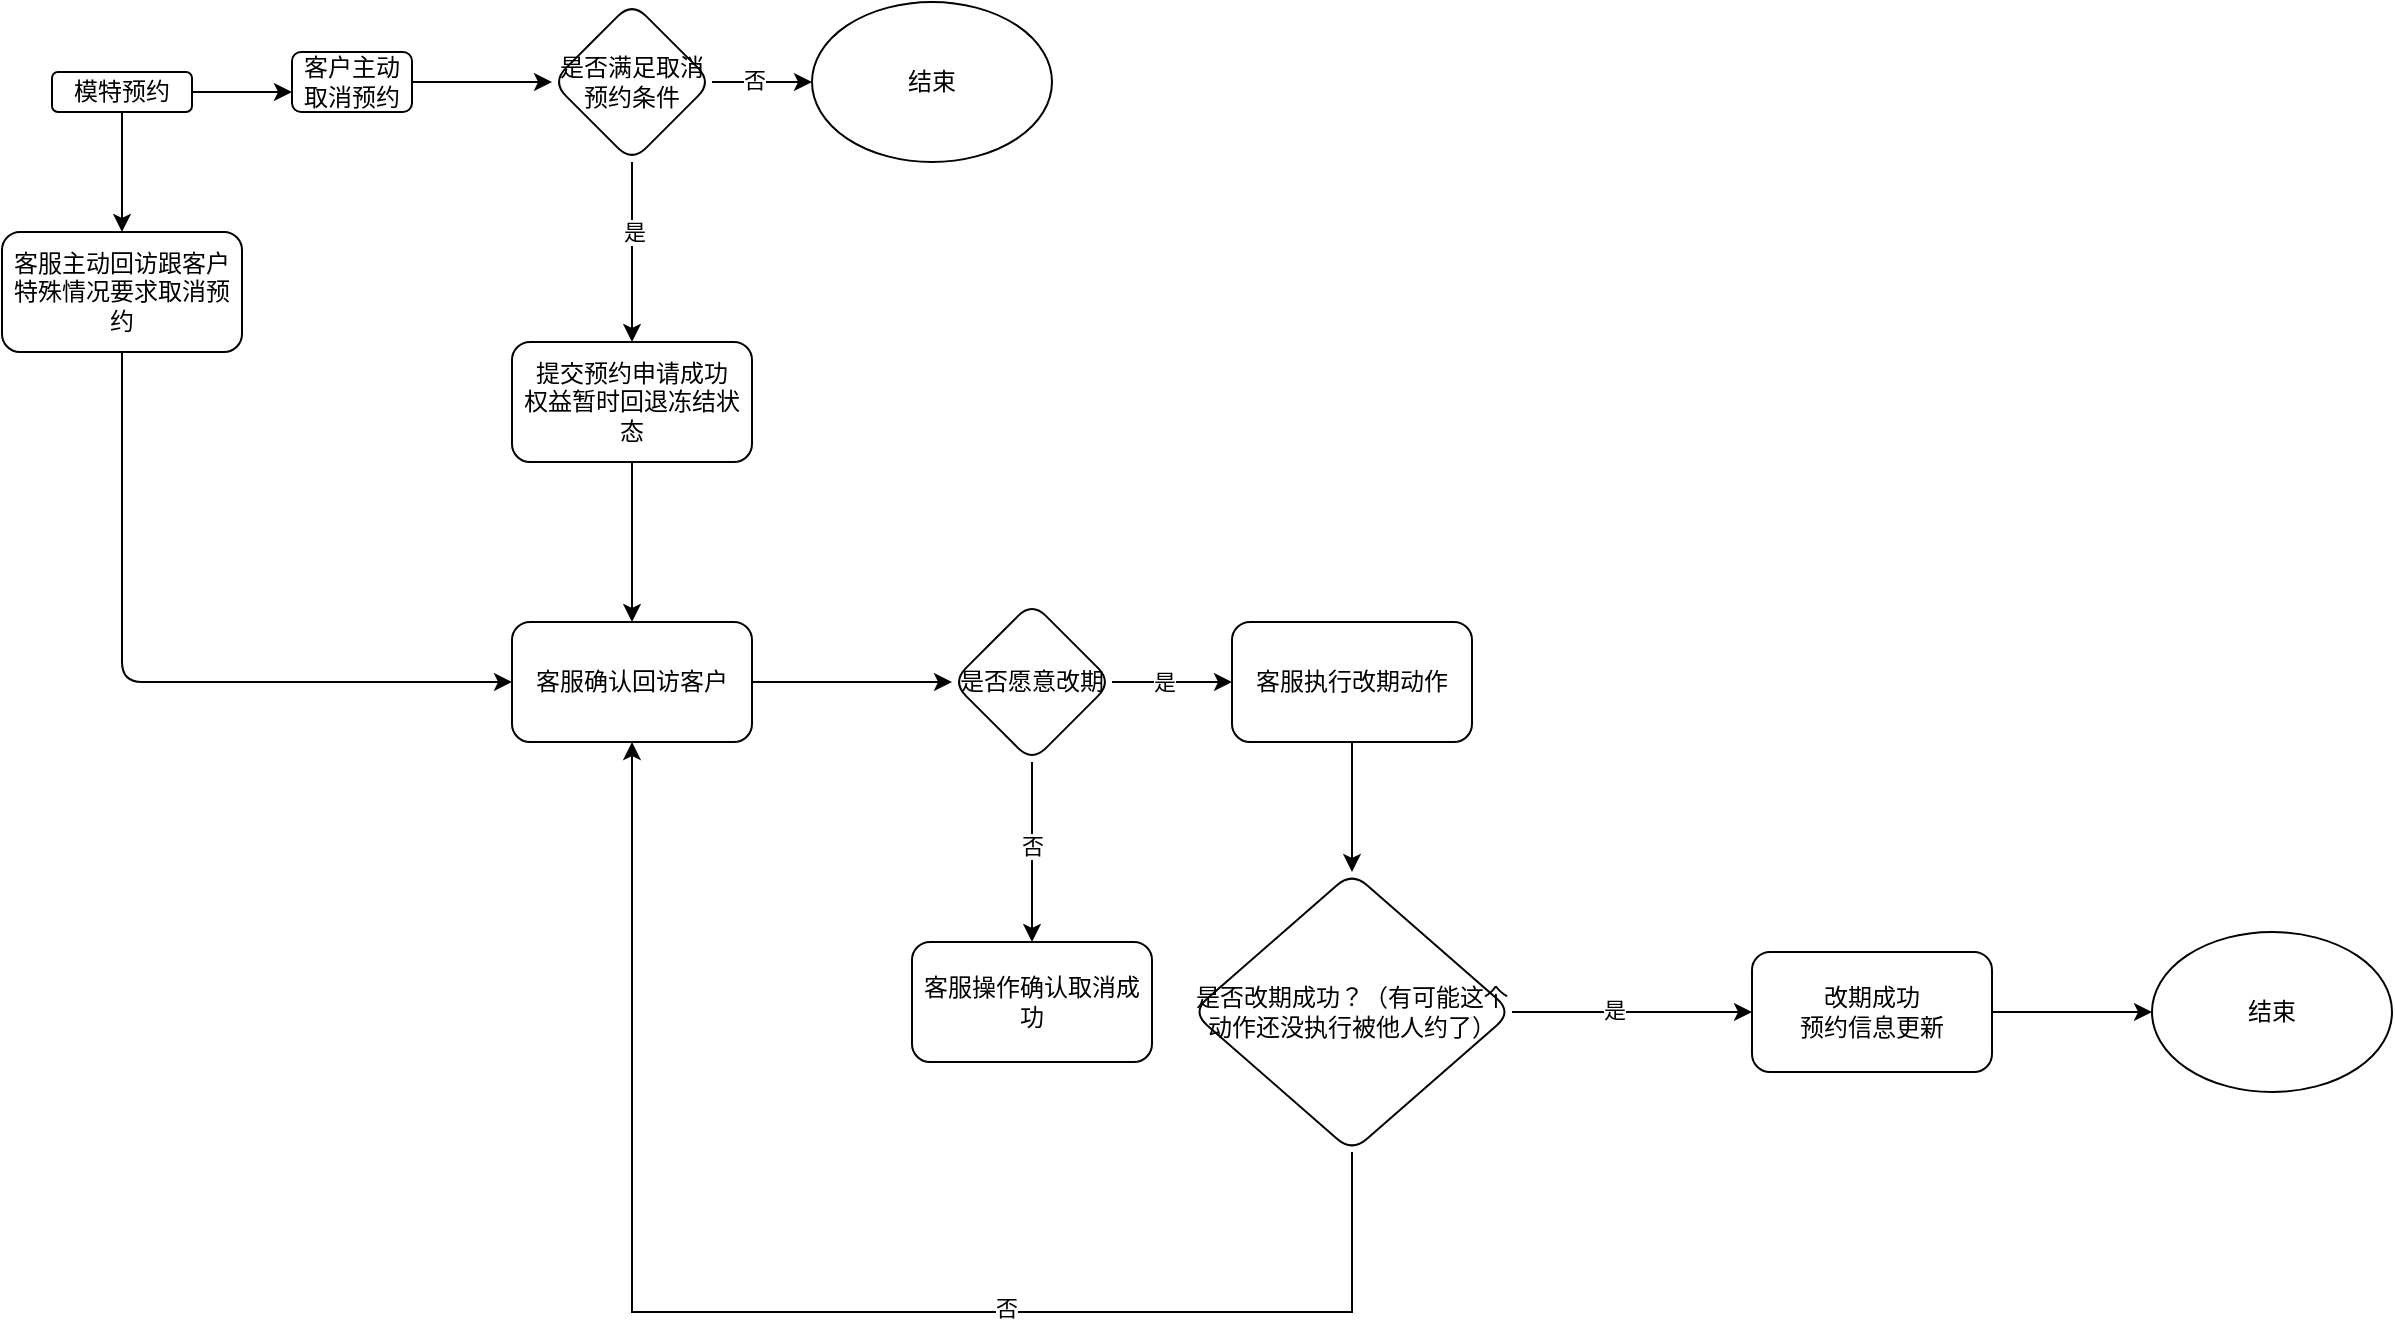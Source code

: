 <mxfile version="13.6.6" type="github"><diagram id="JFG310dgM5JgxOvnkHz8" name="Page-1"><mxGraphModel dx="1159" dy="623" grid="1" gridSize="10" guides="1" tooltips="1" connect="1" arrows="1" fold="1" page="1" pageScale="1" pageWidth="827" pageHeight="1169" math="0" shadow="0"><root><mxCell id="0"/><mxCell id="1" parent="0"/><mxCell id="mZ5S8oPx8YVmJdACo5Ed-34" value="" style="edgeStyle=orthogonalEdgeStyle;rounded=0;orthogonalLoop=1;jettySize=auto;html=1;" edge="1" parent="1" source="mZ5S8oPx8YVmJdACo5Ed-1" target="mZ5S8oPx8YVmJdACo5Ed-33"><mxGeometry relative="1" as="geometry"/></mxCell><mxCell id="mZ5S8oPx8YVmJdACo5Ed-1" value="模特预约" style="rounded=1;whiteSpace=wrap;html=1;" vertex="1" parent="1"><mxGeometry x="340" y="230" width="70" height="20" as="geometry"/></mxCell><mxCell id="mZ5S8oPx8YVmJdACo5Ed-2" value="" style="endArrow=classic;html=1;exitX=1;exitY=0.5;exitDx=0;exitDy=0;" edge="1" parent="1" source="mZ5S8oPx8YVmJdACo5Ed-1" target="mZ5S8oPx8YVmJdACo5Ed-3"><mxGeometry width="50" height="50" relative="1" as="geometry"><mxPoint x="420" y="240" as="sourcePoint"/><mxPoint x="470" y="240" as="targetPoint"/><Array as="points"><mxPoint x="460" y="240"/></Array></mxGeometry></mxCell><mxCell id="mZ5S8oPx8YVmJdACo5Ed-10" value="" style="edgeStyle=orthogonalEdgeStyle;rounded=0;orthogonalLoop=1;jettySize=auto;html=1;" edge="1" parent="1" source="mZ5S8oPx8YVmJdACo5Ed-3" target="mZ5S8oPx8YVmJdACo5Ed-9"><mxGeometry relative="1" as="geometry"/></mxCell><mxCell id="mZ5S8oPx8YVmJdACo5Ed-3" value="客户主动取消预约" style="rounded=1;whiteSpace=wrap;html=1;" vertex="1" parent="1"><mxGeometry x="460" y="220" width="60" height="30" as="geometry"/></mxCell><mxCell id="mZ5S8oPx8YVmJdACo5Ed-12" value="" style="edgeStyle=orthogonalEdgeStyle;rounded=0;orthogonalLoop=1;jettySize=auto;html=1;" edge="1" parent="1" source="mZ5S8oPx8YVmJdACo5Ed-9" target="mZ5S8oPx8YVmJdACo5Ed-17"><mxGeometry relative="1" as="geometry"><mxPoint x="730" y="235" as="targetPoint"/></mxGeometry></mxCell><mxCell id="mZ5S8oPx8YVmJdACo5Ed-13" value="否" style="edgeLabel;html=1;align=center;verticalAlign=middle;resizable=0;points=[];" vertex="1" connectable="0" parent="mZ5S8oPx8YVmJdACo5Ed-12"><mxGeometry x="-0.156" y="1" relative="1" as="geometry"><mxPoint as="offset"/></mxGeometry></mxCell><mxCell id="mZ5S8oPx8YVmJdACo5Ed-15" value="" style="edgeStyle=orthogonalEdgeStyle;rounded=0;orthogonalLoop=1;jettySize=auto;html=1;" edge="1" parent="1" source="mZ5S8oPx8YVmJdACo5Ed-9" target="mZ5S8oPx8YVmJdACo5Ed-14"><mxGeometry relative="1" as="geometry"/></mxCell><mxCell id="mZ5S8oPx8YVmJdACo5Ed-18" value="是" style="edgeLabel;html=1;align=center;verticalAlign=middle;resizable=0;points=[];" vertex="1" connectable="0" parent="mZ5S8oPx8YVmJdACo5Ed-15"><mxGeometry x="-0.23" y="1" relative="1" as="geometry"><mxPoint as="offset"/></mxGeometry></mxCell><mxCell id="mZ5S8oPx8YVmJdACo5Ed-9" value="是否满足取消预约条件" style="rhombus;whiteSpace=wrap;html=1;rounded=1;" vertex="1" parent="1"><mxGeometry x="590" y="195" width="80" height="80" as="geometry"/></mxCell><mxCell id="mZ5S8oPx8YVmJdACo5Ed-22" value="" style="edgeStyle=orthogonalEdgeStyle;rounded=0;orthogonalLoop=1;jettySize=auto;html=1;" edge="1" parent="1" source="mZ5S8oPx8YVmJdACo5Ed-14" target="mZ5S8oPx8YVmJdACo5Ed-21"><mxGeometry relative="1" as="geometry"/></mxCell><mxCell id="mZ5S8oPx8YVmJdACo5Ed-14" value="提交预约申请成功&lt;br&gt;权益暂时回退冻结状态" style="whiteSpace=wrap;html=1;rounded=1;" vertex="1" parent="1"><mxGeometry x="570" y="365" width="120" height="60" as="geometry"/></mxCell><mxCell id="mZ5S8oPx8YVmJdACo5Ed-17" value="结束" style="ellipse;whiteSpace=wrap;html=1;" vertex="1" parent="1"><mxGeometry x="720" y="195" width="120" height="80" as="geometry"/></mxCell><mxCell id="mZ5S8oPx8YVmJdACo5Ed-26" value="" style="edgeStyle=orthogonalEdgeStyle;rounded=0;orthogonalLoop=1;jettySize=auto;html=1;" edge="1" parent="1" source="mZ5S8oPx8YVmJdACo5Ed-21" target="mZ5S8oPx8YVmJdACo5Ed-25"><mxGeometry relative="1" as="geometry"/></mxCell><mxCell id="mZ5S8oPx8YVmJdACo5Ed-21" value="客服确认回访客户" style="whiteSpace=wrap;html=1;rounded=1;" vertex="1" parent="1"><mxGeometry x="570" y="505" width="120" height="60" as="geometry"/></mxCell><mxCell id="mZ5S8oPx8YVmJdACo5Ed-28" value="" style="edgeStyle=orthogonalEdgeStyle;rounded=0;orthogonalLoop=1;jettySize=auto;html=1;" edge="1" parent="1" source="mZ5S8oPx8YVmJdACo5Ed-25" target="mZ5S8oPx8YVmJdACo5Ed-27"><mxGeometry relative="1" as="geometry"/></mxCell><mxCell id="mZ5S8oPx8YVmJdACo5Ed-29" value="否" style="edgeLabel;html=1;align=center;verticalAlign=middle;resizable=0;points=[];" vertex="1" connectable="0" parent="mZ5S8oPx8YVmJdACo5Ed-28"><mxGeometry x="-0.074" relative="1" as="geometry"><mxPoint as="offset"/></mxGeometry></mxCell><mxCell id="mZ5S8oPx8YVmJdACo5Ed-31" value="" style="edgeStyle=orthogonalEdgeStyle;rounded=0;orthogonalLoop=1;jettySize=auto;html=1;" edge="1" parent="1" source="mZ5S8oPx8YVmJdACo5Ed-25" target="mZ5S8oPx8YVmJdACo5Ed-30"><mxGeometry relative="1" as="geometry"/></mxCell><mxCell id="mZ5S8oPx8YVmJdACo5Ed-32" value="是" style="edgeLabel;html=1;align=center;verticalAlign=middle;resizable=0;points=[];" vertex="1" connectable="0" parent="mZ5S8oPx8YVmJdACo5Ed-31"><mxGeometry x="-0.133" relative="1" as="geometry"><mxPoint as="offset"/></mxGeometry></mxCell><mxCell id="mZ5S8oPx8YVmJdACo5Ed-25" value="是否愿意改期" style="rhombus;whiteSpace=wrap;html=1;rounded=1;" vertex="1" parent="1"><mxGeometry x="790" y="495" width="80" height="80" as="geometry"/></mxCell><mxCell id="mZ5S8oPx8YVmJdACo5Ed-27" value="客服操作确认取消成功" style="whiteSpace=wrap;html=1;rounded=1;" vertex="1" parent="1"><mxGeometry x="770" y="665" width="120" height="60" as="geometry"/></mxCell><mxCell id="mZ5S8oPx8YVmJdACo5Ed-36" value="" style="edgeStyle=orthogonalEdgeStyle;rounded=0;orthogonalLoop=1;jettySize=auto;html=1;" edge="1" parent="1" source="mZ5S8oPx8YVmJdACo5Ed-30" target="mZ5S8oPx8YVmJdACo5Ed-35"><mxGeometry relative="1" as="geometry"/></mxCell><mxCell id="mZ5S8oPx8YVmJdACo5Ed-30" value="客服执行改期动作" style="whiteSpace=wrap;html=1;rounded=1;" vertex="1" parent="1"><mxGeometry x="930" y="505" width="120" height="60" as="geometry"/></mxCell><mxCell id="mZ5S8oPx8YVmJdACo5Ed-33" value="客服主动回访跟客户特殊情况要求取消预约" style="whiteSpace=wrap;html=1;rounded=1;" vertex="1" parent="1"><mxGeometry x="315" y="310" width="120" height="60" as="geometry"/></mxCell><mxCell id="mZ5S8oPx8YVmJdACo5Ed-38" value="" style="edgeStyle=orthogonalEdgeStyle;rounded=0;orthogonalLoop=1;jettySize=auto;html=1;" edge="1" parent="1" source="mZ5S8oPx8YVmJdACo5Ed-35" target="mZ5S8oPx8YVmJdACo5Ed-37"><mxGeometry relative="1" as="geometry"/></mxCell><mxCell id="mZ5S8oPx8YVmJdACo5Ed-41" value="是" style="edgeLabel;html=1;align=center;verticalAlign=middle;resizable=0;points=[];" vertex="1" connectable="0" parent="mZ5S8oPx8YVmJdACo5Ed-38"><mxGeometry x="-0.159" y="1" relative="1" as="geometry"><mxPoint as="offset"/></mxGeometry></mxCell><mxCell id="mZ5S8oPx8YVmJdACo5Ed-40" value="" style="edgeStyle=orthogonalEdgeStyle;rounded=0;orthogonalLoop=1;jettySize=auto;html=1;" edge="1" parent="1" source="mZ5S8oPx8YVmJdACo5Ed-35" target="mZ5S8oPx8YVmJdACo5Ed-21"><mxGeometry relative="1" as="geometry"><mxPoint x="990.0" y="890" as="targetPoint"/><Array as="points"><mxPoint x="990" y="850"/><mxPoint x="630" y="850"/></Array></mxGeometry></mxCell><mxCell id="mZ5S8oPx8YVmJdACo5Ed-45" value="否" style="edgeLabel;html=1;align=center;verticalAlign=middle;resizable=0;points=[];" vertex="1" connectable="0" parent="mZ5S8oPx8YVmJdACo5Ed-40"><mxGeometry x="-0.302" y="-2" relative="1" as="geometry"><mxPoint as="offset"/></mxGeometry></mxCell><mxCell id="mZ5S8oPx8YVmJdACo5Ed-35" value="是否改期成功？（有可能这个动作还没执行被他人约了）" style="rhombus;whiteSpace=wrap;html=1;rounded=1;" vertex="1" parent="1"><mxGeometry x="910" y="630" width="160" height="140" as="geometry"/></mxCell><mxCell id="mZ5S8oPx8YVmJdACo5Ed-43" value="" style="edgeStyle=orthogonalEdgeStyle;rounded=0;orthogonalLoop=1;jettySize=auto;html=1;" edge="1" parent="1" source="mZ5S8oPx8YVmJdACo5Ed-37" target="mZ5S8oPx8YVmJdACo5Ed-42"><mxGeometry relative="1" as="geometry"/></mxCell><mxCell id="mZ5S8oPx8YVmJdACo5Ed-37" value="改期成功&lt;br&gt;预约信息更新" style="whiteSpace=wrap;html=1;rounded=1;" vertex="1" parent="1"><mxGeometry x="1190" y="670" width="120" height="60" as="geometry"/></mxCell><mxCell id="mZ5S8oPx8YVmJdACo5Ed-42" value="结束" style="ellipse;whiteSpace=wrap;html=1;rounded=1;" vertex="1" parent="1"><mxGeometry x="1390" y="660" width="120" height="80" as="geometry"/></mxCell><mxCell id="mZ5S8oPx8YVmJdACo5Ed-46" value="" style="endArrow=classic;html=1;exitX=0.5;exitY=1;exitDx=0;exitDy=0;entryX=0;entryY=0.5;entryDx=0;entryDy=0;" edge="1" parent="1" source="mZ5S8oPx8YVmJdACo5Ed-33" target="mZ5S8oPx8YVmJdACo5Ed-21"><mxGeometry width="50" height="50" relative="1" as="geometry"><mxPoint x="540" y="440" as="sourcePoint"/><mxPoint x="590" y="390" as="targetPoint"/><Array as="points"><mxPoint x="375" y="535"/></Array></mxGeometry></mxCell></root></mxGraphModel></diagram></mxfile>